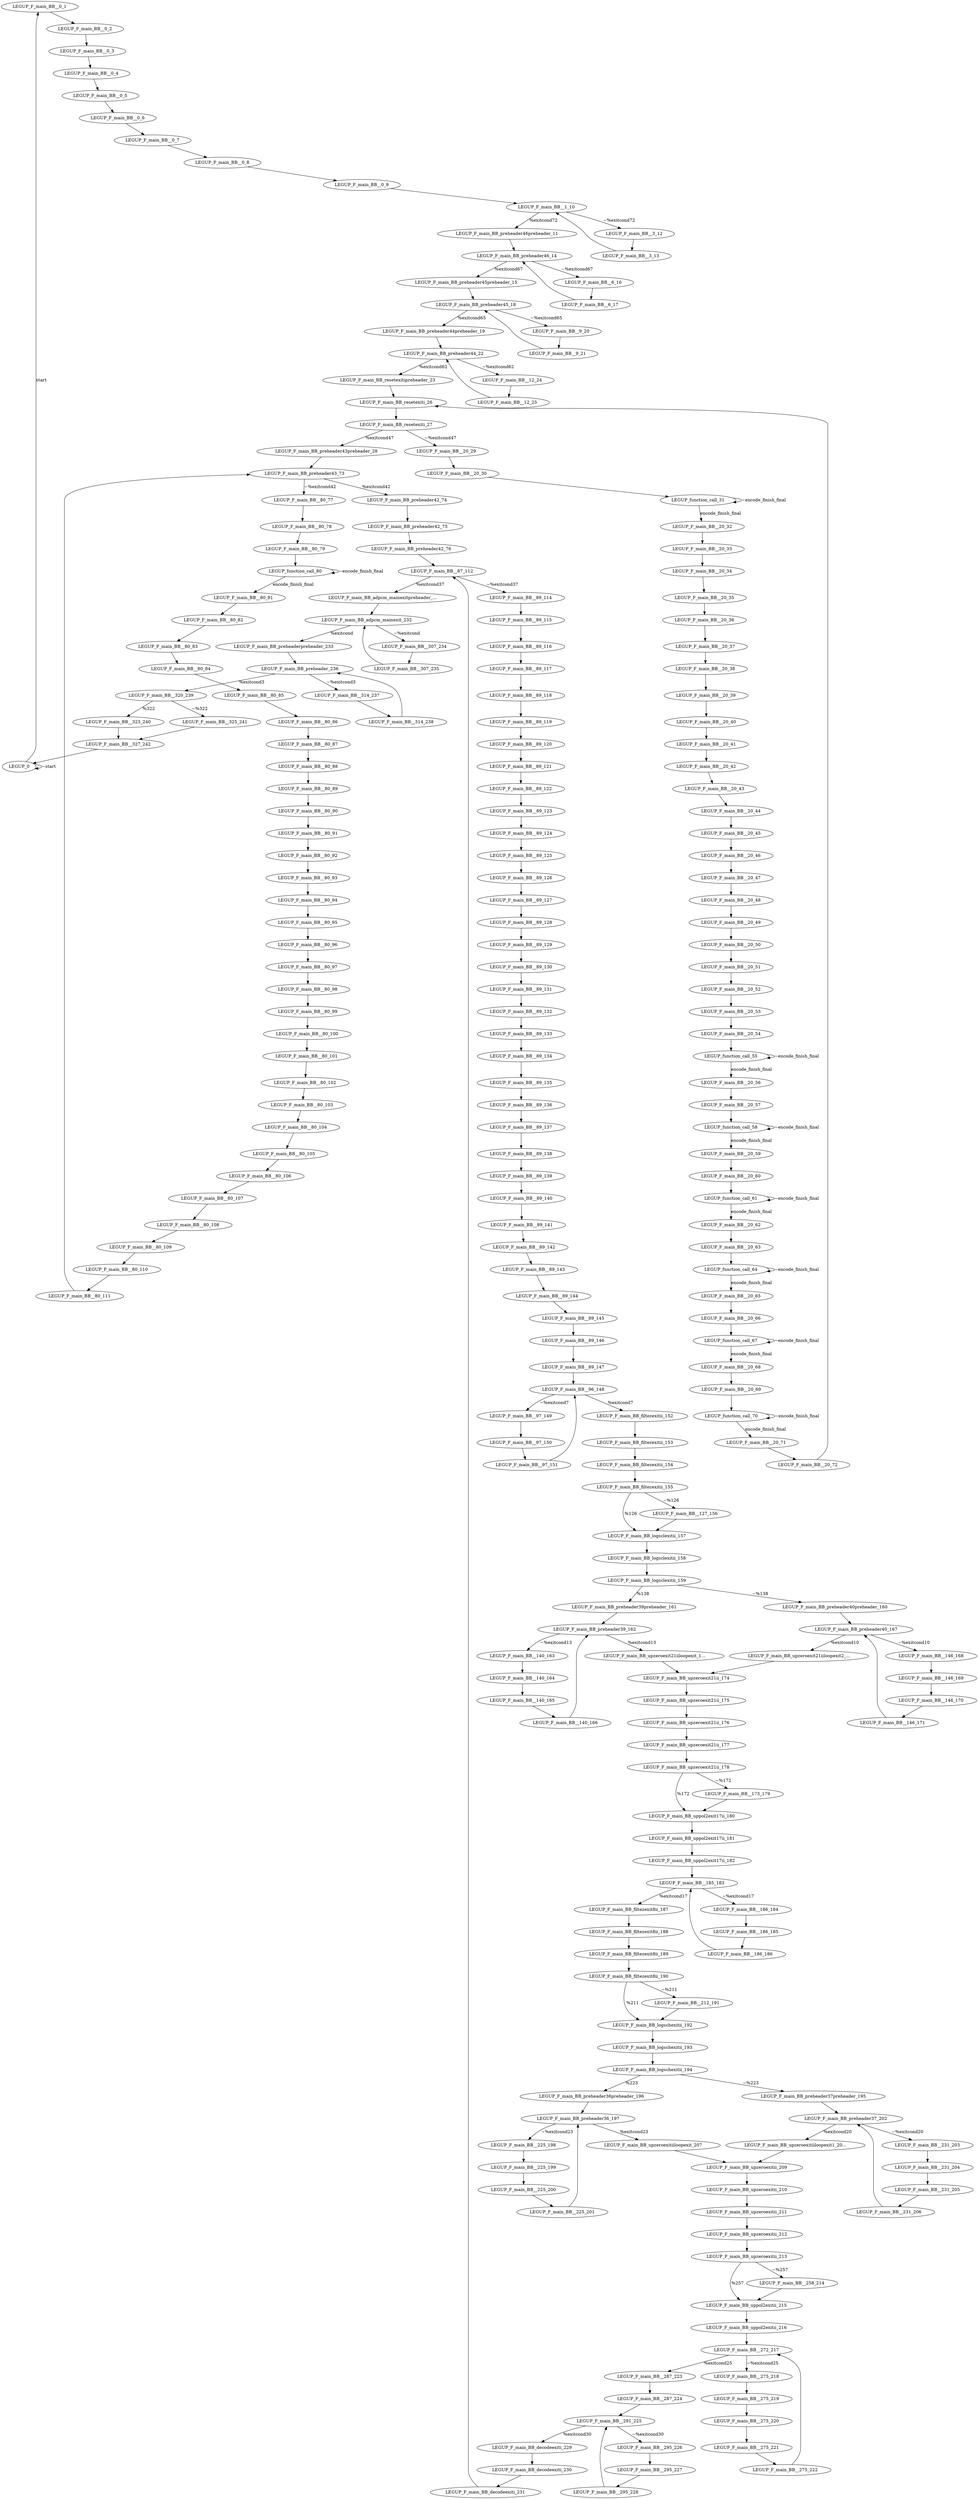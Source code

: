 digraph {
Node0x3250c80[label="LEGUP_F_main_BB__0_1"];
Node0x3250ae0[label="LEGUP_0"];
Node0x3250ae0 -> Node0x3250c80[label="start"];
Node0x3250ae0 -> Node0x3250ae0[label="~start"];
Node0x3257390[label="LEGUP_F_main_BB__0_2"];
Node0x3250c80 -> Node0x3257390;
Node0x32574d0[label="LEGUP_F_main_BB__0_3"];
Node0x3257390 -> Node0x32574d0;
Node0x3257610[label="LEGUP_F_main_BB__0_4"];
Node0x32574d0 -> Node0x3257610;
Node0x3257750[label="LEGUP_F_main_BB__0_5"];
Node0x3257610 -> Node0x3257750;
Node0x3257890[label="LEGUP_F_main_BB__0_6"];
Node0x3257750 -> Node0x3257890;
Node0x32579d0[label="LEGUP_F_main_BB__0_7"];
Node0x3257890 -> Node0x32579d0;
Node0x3257b10[label="LEGUP_F_main_BB__0_8"];
Node0x32579d0 -> Node0x3257b10;
Node0x3257c50[label="LEGUP_F_main_BB__0_9"];
Node0x3257b10 -> Node0x3257c50;
Node0x3250dd0[label="LEGUP_F_main_BB__1_10"];
Node0x3257c50 -> Node0x3250dd0;
Node0x3250f20[label="LEGUP_F_main_BB_preheader46preheader_11"];
Node0x3250dd0 -> Node0x3250f20[label="%exitcond72"];
Node0x3251070[label="LEGUP_F_main_BB__3_12"];
Node0x3250dd0 -> Node0x3251070[label="~%exitcond72"];
Node0x32511c0[label="LEGUP_F_main_BB_preheader46_14"];
Node0x3250f20 -> Node0x32511c0;
Node0x32598c0[label="LEGUP_F_main_BB__3_13"];
Node0x3251070 -> Node0x32598c0;
Node0x32598c0 -> Node0x3250dd0;
Node0x3251310[label="LEGUP_F_main_BB_preheader45preheader_15"];
Node0x32511c0 -> Node0x3251310[label="%exitcond67"];
Node0x3251490[label="LEGUP_F_main_BB__6_16"];
Node0x32511c0 -> Node0x3251490[label="~%exitcond67"];
Node0x3251610[label="LEGUP_F_main_BB_preheader45_18"];
Node0x3251310 -> Node0x3251610;
Node0x3259bc0[label="LEGUP_F_main_BB__6_17"];
Node0x3251490 -> Node0x3259bc0;
Node0x3259bc0 -> Node0x32511c0;
Node0x3251790[label="LEGUP_F_main_BB_preheader44preheader_19"];
Node0x3251610 -> Node0x3251790[label="%exitcond65"];
Node0x3251910[label="LEGUP_F_main_BB__9_20"];
Node0x3251610 -> Node0x3251910[label="~%exitcond65"];
Node0x3251a90[label="LEGUP_F_main_BB_preheader44_22"];
Node0x3251790 -> Node0x3251a90;
Node0x325a400[label="LEGUP_F_main_BB__9_21"];
Node0x3251910 -> Node0x325a400;
Node0x325a400 -> Node0x3251610;
Node0x3251c10[label="LEGUP_F_main_BB_resetexitipreheader_23"];
Node0x3251a90 -> Node0x3251c10[label="%exitcond62"];
Node0x3251d90[label="LEGUP_F_main_BB__12_24"];
Node0x3251a90 -> Node0x3251d90[label="~%exitcond62"];
Node0x3251f10[label="LEGUP_F_main_BB_resetexiti_26"];
Node0x3251c10 -> Node0x3251f10;
Node0x325a740[label="LEGUP_F_main_BB__12_25"];
Node0x3251d90 -> Node0x325a740;
Node0x325a740 -> Node0x3251a90;
Node0x325a8d0[label="LEGUP_F_main_BB_resetexiti_27"];
Node0x3251f10 -> Node0x325a8d0;
Node0x3252090[label="LEGUP_F_main_BB_preheader43preheader_28"];
Node0x325a8d0 -> Node0x3252090[label="%exitcond47"];
Node0x3252210[label="LEGUP_F_main_BB__20_29"];
Node0x325a8d0 -> Node0x3252210[label="~%exitcond47"];
Node0x3252390[label="LEGUP_F_main_BB_preheader43_73"];
Node0x3252090 -> Node0x3252390;
Node0x325abf0[label="LEGUP_F_main_BB__20_30"];
Node0x3252210 -> Node0x325abf0;
Node0x34cae00[label="LEGUP_function_call_31"];
Node0x325abf0 -> Node0x34cae00;
Node0x325acc0[label="LEGUP_F_main_BB__20_32"];
Node0x34cae00 -> Node0x325acc0[label="encode_finish_final"];
Node0x34cae00 -> Node0x34cae00[label="~encode_finish_final"];
Node0x325ad90[label="LEGUP_F_main_BB__20_33"];
Node0x325acc0 -> Node0x325ad90;
Node0x325ae60[label="LEGUP_F_main_BB__20_34"];
Node0x325ad90 -> Node0x325ae60;
Node0x325af30[label="LEGUP_F_main_BB__20_35"];
Node0x325ae60 -> Node0x325af30;
Node0x325b000[label="LEGUP_F_main_BB__20_36"];
Node0x325af30 -> Node0x325b000;
Node0x325b100[label="LEGUP_F_main_BB__20_37"];
Node0x325b000 -> Node0x325b100;
Node0x325b200[label="LEGUP_F_main_BB__20_38"];
Node0x325b100 -> Node0x325b200;
Node0x325b300[label="LEGUP_F_main_BB__20_39"];
Node0x325b200 -> Node0x325b300;
Node0x325b400[label="LEGUP_F_main_BB__20_40"];
Node0x325b300 -> Node0x325b400;
Node0x325b500[label="LEGUP_F_main_BB__20_41"];
Node0x325b400 -> Node0x325b500;
Node0x325b600[label="LEGUP_F_main_BB__20_42"];
Node0x325b500 -> Node0x325b600;
Node0x325b700[label="LEGUP_F_main_BB__20_43"];
Node0x325b600 -> Node0x325b700;
Node0x325b800[label="LEGUP_F_main_BB__20_44"];
Node0x325b700 -> Node0x325b800;
Node0x325b900[label="LEGUP_F_main_BB__20_45"];
Node0x325b800 -> Node0x325b900;
Node0x325ba00[label="LEGUP_F_main_BB__20_46"];
Node0x325b900 -> Node0x325ba00;
Node0x325bb00[label="LEGUP_F_main_BB__20_47"];
Node0x325ba00 -> Node0x325bb00;
Node0x325bc00[label="LEGUP_F_main_BB__20_48"];
Node0x325bb00 -> Node0x325bc00;
Node0x325bd00[label="LEGUP_F_main_BB__20_49"];
Node0x325bc00 -> Node0x325bd00;
Node0x325be00[label="LEGUP_F_main_BB__20_50"];
Node0x325bd00 -> Node0x325be00;
Node0x325bf00[label="LEGUP_F_main_BB__20_51"];
Node0x325be00 -> Node0x325bf00;
Node0x325c000[label="LEGUP_F_main_BB__20_52"];
Node0x325bf00 -> Node0x325c000;
Node0x325c100[label="LEGUP_F_main_BB__20_53"];
Node0x325c000 -> Node0x325c100;
Node0x325c200[label="LEGUP_F_main_BB__20_54"];
Node0x325c100 -> Node0x325c200;
Node0x34d1830[label="LEGUP_function_call_55"];
Node0x325c200 -> Node0x34d1830;
Node0x325c300[label="LEGUP_F_main_BB__20_56"];
Node0x34d1830 -> Node0x325c300[label="encode_finish_final"];
Node0x34d1830 -> Node0x34d1830[label="~encode_finish_final"];
Node0x325c400[label="LEGUP_F_main_BB__20_57"];
Node0x325c300 -> Node0x325c400;
Node0x34d63b0[label="LEGUP_function_call_58"];
Node0x325c400 -> Node0x34d63b0;
Node0x325c500[label="LEGUP_F_main_BB__20_59"];
Node0x34d63b0 -> Node0x325c500[label="encode_finish_final"];
Node0x34d63b0 -> Node0x34d63b0[label="~encode_finish_final"];
Node0x325c600[label="LEGUP_F_main_BB__20_60"];
Node0x325c500 -> Node0x325c600;
Node0x34dad20[label="LEGUP_function_call_61"];
Node0x325c600 -> Node0x34dad20;
Node0x325c700[label="LEGUP_F_main_BB__20_62"];
Node0x34dad20 -> Node0x325c700[label="encode_finish_final"];
Node0x34dad20 -> Node0x34dad20[label="~encode_finish_final"];
Node0x325c800[label="LEGUP_F_main_BB__20_63"];
Node0x325c700 -> Node0x325c800;
Node0x34df0d0[label="LEGUP_function_call_64"];
Node0x325c800 -> Node0x34df0d0;
Node0x325c900[label="LEGUP_F_main_BB__20_65"];
Node0x34df0d0 -> Node0x325c900[label="encode_finish_final"];
Node0x34df0d0 -> Node0x34df0d0[label="~encode_finish_final"];
Node0x325ca00[label="LEGUP_F_main_BB__20_66"];
Node0x325c900 -> Node0x325ca00;
Node0x34e4100[label="LEGUP_function_call_67"];
Node0x325ca00 -> Node0x34e4100;
Node0x325cb00[label="LEGUP_F_main_BB__20_68"];
Node0x34e4100 -> Node0x325cb00[label="encode_finish_final"];
Node0x34e4100 -> Node0x34e4100[label="~encode_finish_final"];
Node0x325cc00[label="LEGUP_F_main_BB__20_69"];
Node0x325cb00 -> Node0x325cc00;
Node0x34e8360[label="LEGUP_function_call_70"];
Node0x325cc00 -> Node0x34e8360;
Node0x325cd00[label="LEGUP_F_main_BB__20_71"];
Node0x34e8360 -> Node0x325cd00[label="encode_finish_final"];
Node0x34e8360 -> Node0x34e8360[label="~encode_finish_final"];
Node0x325ce00[label="LEGUP_F_main_BB__20_72"];
Node0x325cd00 -> Node0x325ce00;
Node0x325ce00 -> Node0x3251f10;
Node0x3252510[label="LEGUP_F_main_BB_preheader42_74"];
Node0x3252390 -> Node0x3252510[label="%exitcond42"];
Node0x3252690[label="LEGUP_F_main_BB__80_77"];
Node0x3252390 -> Node0x3252690[label="~%exitcond42"];
Node0x325f410[label="LEGUP_F_main_BB_preheader42_75"];
Node0x3252510 -> Node0x325f410;
Node0x325f4e0[label="LEGUP_F_main_BB_preheader42_76"];
Node0x325f410 -> Node0x325f4e0;
Node0x3252810[label="LEGUP_F_main_BB__87_112"];
Node0x325f4e0 -> Node0x3252810;
Node0x325a050[label="LEGUP_F_main_BB__80_78"];
Node0x3252690 -> Node0x325a050;
Node0x3260560[label="LEGUP_F_main_BB__80_79"];
Node0x325a050 -> Node0x3260560;
Node0x34ec6b0[label="LEGUP_function_call_80"];
Node0x3260560 -> Node0x34ec6b0;
Node0x3260660[label="LEGUP_F_main_BB__80_81"];
Node0x34ec6b0 -> Node0x3260660[label="encode_finish_final"];
Node0x34ec6b0 -> Node0x34ec6b0[label="~encode_finish_final"];
Node0x3260760[label="LEGUP_F_main_BB__80_82"];
Node0x3260660 -> Node0x3260760;
Node0x3260860[label="LEGUP_F_main_BB__80_83"];
Node0x3260760 -> Node0x3260860;
Node0x3260960[label="LEGUP_F_main_BB__80_84"];
Node0x3260860 -> Node0x3260960;
Node0x3260a60[label="LEGUP_F_main_BB__80_85"];
Node0x3260960 -> Node0x3260a60;
Node0x3260b60[label="LEGUP_F_main_BB__80_86"];
Node0x3260a60 -> Node0x3260b60;
Node0x3260c60[label="LEGUP_F_main_BB__80_87"];
Node0x3260b60 -> Node0x3260c60;
Node0x3260d60[label="LEGUP_F_main_BB__80_88"];
Node0x3260c60 -> Node0x3260d60;
Node0x3260e60[label="LEGUP_F_main_BB__80_89"];
Node0x3260d60 -> Node0x3260e60;
Node0x3260f60[label="LEGUP_F_main_BB__80_90"];
Node0x3260e60 -> Node0x3260f60;
Node0x3261060[label="LEGUP_F_main_BB__80_91"];
Node0x3260f60 -> Node0x3261060;
Node0x3261160[label="LEGUP_F_main_BB__80_92"];
Node0x3261060 -> Node0x3261160;
Node0x3261260[label="LEGUP_F_main_BB__80_93"];
Node0x3261160 -> Node0x3261260;
Node0x3261360[label="LEGUP_F_main_BB__80_94"];
Node0x3261260 -> Node0x3261360;
Node0x3261460[label="LEGUP_F_main_BB__80_95"];
Node0x3261360 -> Node0x3261460;
Node0x3261560[label="LEGUP_F_main_BB__80_96"];
Node0x3261460 -> Node0x3261560;
Node0x3261660[label="LEGUP_F_main_BB__80_97"];
Node0x3261560 -> Node0x3261660;
Node0x3261760[label="LEGUP_F_main_BB__80_98"];
Node0x3261660 -> Node0x3261760;
Node0x3261860[label="LEGUP_F_main_BB__80_99"];
Node0x3261760 -> Node0x3261860;
Node0x3261960[label="LEGUP_F_main_BB__80_100"];
Node0x3261860 -> Node0x3261960;
Node0x3261a60[label="LEGUP_F_main_BB__80_101"];
Node0x3261960 -> Node0x3261a60;
Node0x3261b60[label="LEGUP_F_main_BB__80_102"];
Node0x3261a60 -> Node0x3261b60;
Node0x3261c60[label="LEGUP_F_main_BB__80_103"];
Node0x3261b60 -> Node0x3261c60;
Node0x3261d60[label="LEGUP_F_main_BB__80_104"];
Node0x3261c60 -> Node0x3261d60;
Node0x3261e60[label="LEGUP_F_main_BB__80_105"];
Node0x3261d60 -> Node0x3261e60;
Node0x3261f60[label="LEGUP_F_main_BB__80_106"];
Node0x3261e60 -> Node0x3261f60;
Node0x3262060[label="LEGUP_F_main_BB__80_107"];
Node0x3261f60 -> Node0x3262060;
Node0x3262160[label="LEGUP_F_main_BB__80_108"];
Node0x3262060 -> Node0x3262160;
Node0x3262260[label="LEGUP_F_main_BB__80_109"];
Node0x3262160 -> Node0x3262260;
Node0x3262360[label="LEGUP_F_main_BB__80_110"];
Node0x3262260 -> Node0x3262360;
Node0x3262460[label="LEGUP_F_main_BB__80_111"];
Node0x3262360 -> Node0x3262460;
Node0x3262460 -> Node0x3252390;
Node0x3252990[label="LEGUP_F_main_BB_adpcm_mainexitpreheader_..."];
Node0x3252810 -> Node0x3252990[label="%exitcond37"];
Node0x3252b10[label="LEGUP_F_main_BB__89_114"];
Node0x3252810 -> Node0x3252b10[label="~%exitcond37"];
Node0x3256590[label="LEGUP_F_main_BB_adpcm_mainexit_232"];
Node0x3252990 -> Node0x3256590;
Node0x3260150[label="LEGUP_F_main_BB__89_115"];
Node0x3252b10 -> Node0x3260150;
Node0x3260220[label="LEGUP_F_main_BB__89_116"];
Node0x3260150 -> Node0x3260220;
Node0x3260320[label="LEGUP_F_main_BB__89_117"];
Node0x3260220 -> Node0x3260320;
Node0x3260420[label="LEGUP_F_main_BB__89_118"];
Node0x3260320 -> Node0x3260420;
Node0x3266700[label="LEGUP_F_main_BB__89_119"];
Node0x3260420 -> Node0x3266700;
Node0x3266800[label="LEGUP_F_main_BB__89_120"];
Node0x3266700 -> Node0x3266800;
Node0x3266900[label="LEGUP_F_main_BB__89_121"];
Node0x3266800 -> Node0x3266900;
Node0x3266a00[label="LEGUP_F_main_BB__89_122"];
Node0x3266900 -> Node0x3266a00;
Node0x3266b00[label="LEGUP_F_main_BB__89_123"];
Node0x3266a00 -> Node0x3266b00;
Node0x3266c00[label="LEGUP_F_main_BB__89_124"];
Node0x3266b00 -> Node0x3266c00;
Node0x3266d00[label="LEGUP_F_main_BB__89_125"];
Node0x3266c00 -> Node0x3266d00;
Node0x3266e00[label="LEGUP_F_main_BB__89_126"];
Node0x3266d00 -> Node0x3266e00;
Node0x3266f00[label="LEGUP_F_main_BB__89_127"];
Node0x3266e00 -> Node0x3266f00;
Node0x3267000[label="LEGUP_F_main_BB__89_128"];
Node0x3266f00 -> Node0x3267000;
Node0x3267100[label="LEGUP_F_main_BB__89_129"];
Node0x3267000 -> Node0x3267100;
Node0x3267200[label="LEGUP_F_main_BB__89_130"];
Node0x3267100 -> Node0x3267200;
Node0x3267300[label="LEGUP_F_main_BB__89_131"];
Node0x3267200 -> Node0x3267300;
Node0x3267400[label="LEGUP_F_main_BB__89_132"];
Node0x3267300 -> Node0x3267400;
Node0x3267500[label="LEGUP_F_main_BB__89_133"];
Node0x3267400 -> Node0x3267500;
Node0x32585a0[label="LEGUP_F_main_BB__89_134"];
Node0x3267500 -> Node0x32585a0;
Node0x32586a0[label="LEGUP_F_main_BB__89_135"];
Node0x32585a0 -> Node0x32586a0;
Node0x32587a0[label="LEGUP_F_main_BB__89_136"];
Node0x32586a0 -> Node0x32587a0;
Node0x32588a0[label="LEGUP_F_main_BB__89_137"];
Node0x32587a0 -> Node0x32588a0;
Node0x32589a0[label="LEGUP_F_main_BB__89_138"];
Node0x32588a0 -> Node0x32589a0;
Node0x3258aa0[label="LEGUP_F_main_BB__89_139"];
Node0x32589a0 -> Node0x3258aa0;
Node0x3258ba0[label="LEGUP_F_main_BB__89_140"];
Node0x3258aa0 -> Node0x3258ba0;
Node0x3258ca0[label="LEGUP_F_main_BB__89_141"];
Node0x3258ba0 -> Node0x3258ca0;
Node0x3258da0[label="LEGUP_F_main_BB__89_142"];
Node0x3258ca0 -> Node0x3258da0;
Node0x3258ea0[label="LEGUP_F_main_BB__89_143"];
Node0x3258da0 -> Node0x3258ea0;
Node0x3258fa0[label="LEGUP_F_main_BB__89_144"];
Node0x3258ea0 -> Node0x3258fa0;
Node0x32590a0[label="LEGUP_F_main_BB__89_145"];
Node0x3258fa0 -> Node0x32590a0;
Node0x32591a0[label="LEGUP_F_main_BB__89_146"];
Node0x32590a0 -> Node0x32591a0;
Node0x32592a0[label="LEGUP_F_main_BB__89_147"];
Node0x32591a0 -> Node0x32592a0;
Node0x3252c90[label="LEGUP_F_main_BB__96_148"];
Node0x32592a0 -> Node0x3252c90;
Node0x3252f90[label="LEGUP_F_main_BB_filtezexitii_152"];
Node0x3252c90 -> Node0x3252f90[label="%exitcond7"];
Node0x3252e10[label="LEGUP_F_main_BB__97_149"];
Node0x3252c90 -> Node0x3252e10[label="~%exitcond7"];
Node0x325dbd0[label="LEGUP_F_main_BB__97_150"];
Node0x3252e10 -> Node0x325dbd0;
Node0x325dca0[label="LEGUP_F_main_BB__97_151"];
Node0x325dbd0 -> Node0x325dca0;
Node0x325dca0 -> Node0x3252c90;
Node0x325ef00[label="LEGUP_F_main_BB_filtezexitii_153"];
Node0x3252f90 -> Node0x325ef00;
Node0x325efd0[label="LEGUP_F_main_BB_filtezexitii_154"];
Node0x325ef00 -> Node0x325efd0;
Node0x325f0a0[label="LEGUP_F_main_BB_filtezexitii_155"];
Node0x325efd0 -> Node0x325f0a0;
Node0x3253290[label="LEGUP_F_main_BB_logsclexitii_157"];
Node0x325f0a0 -> Node0x3253290[label="%126"];
Node0x3253110[label="LEGUP_F_main_BB__127_156"];
Node0x325f0a0 -> Node0x3253110[label="~%126"];
Node0x3253110 -> Node0x3253290;
Node0x325d520[label="LEGUP_F_main_BB_logsclexitii_158"];
Node0x3253290 -> Node0x325d520;
Node0x325d5f0[label="LEGUP_F_main_BB_logsclexitii_159"];
Node0x325d520 -> Node0x325d5f0;
Node0x3253590[label="LEGUP_F_main_BB_preheader39preheader_161"];
Node0x325d5f0 -> Node0x3253590[label="%138"];
Node0x3253410[label="LEGUP_F_main_BB_preheader40preheader_160"];
Node0x325d5f0 -> Node0x3253410[label="~%138"];
Node0x3253a10[label="LEGUP_F_main_BB_preheader40_167"];
Node0x3253410 -> Node0x3253a10;
Node0x3253710[label="LEGUP_F_main_BB_preheader39_162"];
Node0x3253590 -> Node0x3253710;
Node0x3253d10[label="LEGUP_F_main_BB_upzeroexit21iiloopexit_1..."];
Node0x3253710 -> Node0x3253d10[label="%exitcond13"];
Node0x3253890[label="LEGUP_F_main_BB__140_163"];
Node0x3253710 -> Node0x3253890[label="~%exitcond13"];
Node0x325ffd0[label="LEGUP_F_main_BB__140_164"];
Node0x3253890 -> Node0x325ffd0;
Node0x325df80[label="LEGUP_F_main_BB__140_165"];
Node0x325ffd0 -> Node0x325df80;
Node0x325e050[label="LEGUP_F_main_BB__140_166"];
Node0x325df80 -> Node0x325e050;
Node0x325e050 -> Node0x3253710;
Node0x3253e90[label="LEGUP_F_main_BB_upzeroexit21iiloopexit2_..."];
Node0x3253a10 -> Node0x3253e90[label="%exitcond10"];
Node0x3253b90[label="LEGUP_F_main_BB__146_168"];
Node0x3253a10 -> Node0x3253b90[label="~%exitcond10"];
Node0x325e360[label="LEGUP_F_main_BB__146_169"];
Node0x3253b90 -> Node0x325e360;
Node0x325e430[label="LEGUP_F_main_BB__146_170"];
Node0x325e360 -> Node0x325e430;
Node0x325e500[label="LEGUP_F_main_BB__146_171"];
Node0x325e430 -> Node0x325e500;
Node0x325e500 -> Node0x3253a10;
Node0x3254010[label="LEGUP_F_main_BB_upzeroexit21ii_174"];
Node0x3253d10 -> Node0x3254010;
Node0x3253e90 -> Node0x3254010;
Node0x325e810[label="LEGUP_F_main_BB_upzeroexit21ii_175"];
Node0x3254010 -> Node0x325e810;
Node0x325e8e0[label="LEGUP_F_main_BB_upzeroexit21ii_176"];
Node0x325e810 -> Node0x325e8e0;
Node0x325e9b0[label="LEGUP_F_main_BB_upzeroexit21ii_177"];
Node0x325e8e0 -> Node0x325e9b0;
Node0x325ea80[label="LEGUP_F_main_BB_upzeroexit21ii_178"];
Node0x325e9b0 -> Node0x325ea80;
Node0x3254310[label="LEGUP_F_main_BB_uppol2exit17ii_180"];
Node0x325ea80 -> Node0x3254310[label="%172"];
Node0x3254190[label="LEGUP_F_main_BB__173_179"];
Node0x325ea80 -> Node0x3254190[label="~%172"];
Node0x3254190 -> Node0x3254310;
Node0x31cef70[label="LEGUP_F_main_BB_uppol2exit17ii_181"];
Node0x3254310 -> Node0x31cef70;
Node0x31cf040[label="LEGUP_F_main_BB_uppol2exit17ii_182"];
Node0x31cef70 -> Node0x31cf040;
Node0x3254490[label="LEGUP_F_main_BB__185_183"];
Node0x31cf040 -> Node0x3254490;
Node0x3254790[label="LEGUP_F_main_BB_filtezexit8ii_187"];
Node0x3254490 -> Node0x3254790[label="%exitcond17"];
Node0x3254610[label="LEGUP_F_main_BB__186_184"];
Node0x3254490 -> Node0x3254610[label="~%exitcond17"];
Node0x31cf2e0[label="LEGUP_F_main_BB__186_185"];
Node0x3254610 -> Node0x31cf2e0;
Node0x31cf3b0[label="LEGUP_F_main_BB__186_186"];
Node0x31cf2e0 -> Node0x31cf3b0;
Node0x31cf3b0 -> Node0x3254490;
Node0x31cf5c0[label="LEGUP_F_main_BB_filtezexit8ii_188"];
Node0x3254790 -> Node0x31cf5c0;
Node0x31cf690[label="LEGUP_F_main_BB_filtezexit8ii_189"];
Node0x31cf5c0 -> Node0x31cf690;
Node0x31cf760[label="LEGUP_F_main_BB_filtezexit8ii_190"];
Node0x31cf690 -> Node0x31cf760;
Node0x3254a90[label="LEGUP_F_main_BB_logschexitii_192"];
Node0x31cf760 -> Node0x3254a90[label="%211"];
Node0x3254910[label="LEGUP_F_main_BB__212_191"];
Node0x31cf760 -> Node0x3254910[label="~%211"];
Node0x3254910 -> Node0x3254a90;
Node0x31d0e50[label="LEGUP_F_main_BB_logschexitii_193"];
Node0x3254a90 -> Node0x31d0e50;
Node0x31d0f20[label="LEGUP_F_main_BB_logschexitii_194"];
Node0x31d0e50 -> Node0x31d0f20;
Node0x3254d90[label="LEGUP_F_main_BB_preheader36preheader_196"];
Node0x31d0f20 -> Node0x3254d90[label="%223"];
Node0x3254c10[label="LEGUP_F_main_BB_preheader37preheader_195"];
Node0x31d0f20 -> Node0x3254c10[label="~%223"];
Node0x3255210[label="LEGUP_F_main_BB_preheader37_202"];
Node0x3254c10 -> Node0x3255210;
Node0x3254f10[label="LEGUP_F_main_BB_preheader36_197"];
Node0x3254d90 -> Node0x3254f10;
Node0x3255510[label="LEGUP_F_main_BB_upzeroexitiiloopexit_207"];
Node0x3254f10 -> Node0x3255510[label="%exitcond23"];
Node0x3255090[label="LEGUP_F_main_BB__225_198"];
Node0x3254f10 -> Node0x3255090[label="~%exitcond23"];
Node0x325fad0[label="LEGUP_F_main_BB__225_199"];
Node0x3255090 -> Node0x325fad0;
Node0x325fba0[label="LEGUP_F_main_BB__225_200"];
Node0x325fad0 -> Node0x325fba0;
Node0x31d1200[label="LEGUP_F_main_BB__225_201"];
Node0x325fba0 -> Node0x31d1200;
Node0x31d1200 -> Node0x3254f10;
Node0x3255690[label="LEGUP_F_main_BB_upzeroexitiiloopexit1_20..."];
Node0x3255210 -> Node0x3255690[label="%exitcond20"];
Node0x3255390[label="LEGUP_F_main_BB__231_203"];
Node0x3255210 -> Node0x3255390[label="~%exitcond20"];
Node0x31d1620[label="LEGUP_F_main_BB__231_204"];
Node0x3255390 -> Node0x31d1620;
Node0x31d16f0[label="LEGUP_F_main_BB__231_205"];
Node0x31d1620 -> Node0x31d16f0;
Node0x31d17c0[label="LEGUP_F_main_BB__231_206"];
Node0x31d16f0 -> Node0x31d17c0;
Node0x31d17c0 -> Node0x3255210;
Node0x3255810[label="LEGUP_F_main_BB_upzeroexitii_209"];
Node0x3255510 -> Node0x3255810;
Node0x3255690 -> Node0x3255810;
Node0x31d1a90[label="LEGUP_F_main_BB_upzeroexitii_210"];
Node0x3255810 -> Node0x31d1a90;
Node0x31d1b60[label="LEGUP_F_main_BB_upzeroexitii_211"];
Node0x31d1a90 -> Node0x31d1b60;
Node0x31d1c30[label="LEGUP_F_main_BB_upzeroexitii_212"];
Node0x31d1b60 -> Node0x31d1c30;
Node0x31d1d00[label="LEGUP_F_main_BB_upzeroexitii_213"];
Node0x31d1c30 -> Node0x31d1d00;
Node0x3255b10[label="LEGUP_F_main_BB_uppol2exitii_215"];
Node0x31d1d00 -> Node0x3255b10[label="%257"];
Node0x3255990[label="LEGUP_F_main_BB__258_214"];
Node0x31d1d00 -> Node0x3255990[label="~%257"];
Node0x3255990 -> Node0x3255b10;
Node0x31cfde0[label="LEGUP_F_main_BB_uppol2exitii_216"];
Node0x3255b10 -> Node0x31cfde0;
Node0x3255c90[label="LEGUP_F_main_BB__272_217"];
Node0x31cfde0 -> Node0x3255c90;
Node0x3255f90[label="LEGUP_F_main_BB__287_223"];
Node0x3255c90 -> Node0x3255f90[label="%exitcond25"];
Node0x3255e10[label="LEGUP_F_main_BB__275_218"];
Node0x3255c90 -> Node0x3255e10[label="~%exitcond25"];
Node0x31d0190[label="LEGUP_F_main_BB__275_219"];
Node0x3255e10 -> Node0x31d0190;
Node0x31d0260[label="LEGUP_F_main_BB__275_220"];
Node0x31d0190 -> Node0x31d0260;
Node0x31d0330[label="LEGUP_F_main_BB__275_221"];
Node0x31d0260 -> Node0x31d0330;
Node0x31d0400[label="LEGUP_F_main_BB__275_222"];
Node0x31d0330 -> Node0x31d0400;
Node0x31d0400 -> Node0x3255c90;
Node0x31d0780[label="LEGUP_F_main_BB__287_224"];
Node0x3255f90 -> Node0x31d0780;
Node0x3256110[label="LEGUP_F_main_BB__291_225"];
Node0x31d0780 -> Node0x3256110;
Node0x3256410[label="LEGUP_F_main_BB_decodeexiti_229"];
Node0x3256110 -> Node0x3256410[label="%exitcond30"];
Node0x3256290[label="LEGUP_F_main_BB__295_226"];
Node0x3256110 -> Node0x3256290[label="~%exitcond30"];
Node0x31d0950[label="LEGUP_F_main_BB__295_227"];
Node0x3256290 -> Node0x31d0950;
Node0x31d0a20[label="LEGUP_F_main_BB__295_228"];
Node0x31d0950 -> Node0x31d0a20;
Node0x31d0a20 -> Node0x3256110;
Node0x32626e0[label="LEGUP_F_main_BB_decodeexiti_230"];
Node0x3256410 -> Node0x32626e0;
Node0x32627b0[label="LEGUP_F_main_BB_decodeexiti_231"];
Node0x32626e0 -> Node0x32627b0;
Node0x32627b0 -> Node0x3252810;
Node0x3256710[label="LEGUP_F_main_BB_preheaderpreheader_233"];
Node0x3256590 -> Node0x3256710[label="%exitcond"];
Node0x3256890[label="LEGUP_F_main_BB__307_234"];
Node0x3256590 -> Node0x3256890[label="~%exitcond"];
Node0x3256a10[label="LEGUP_F_main_BB_preheader_236"];
Node0x3256710 -> Node0x3256a10;
Node0x3262bd0[label="LEGUP_F_main_BB__307_235"];
Node0x3256890 -> Node0x3262bd0;
Node0x3262bd0 -> Node0x3256590;
Node0x3256d10[label="LEGUP_F_main_BB__320_239"];
Node0x3256a10 -> Node0x3256d10[label="%exitcond3"];
Node0x3256b90[label="LEGUP_F_main_BB__314_237"];
Node0x3256a10 -> Node0x3256b90[label="~%exitcond3"];
Node0x3262e20[label="LEGUP_F_main_BB__314_238"];
Node0x3256b90 -> Node0x3262e20;
Node0x3262e20 -> Node0x3256a10;
Node0x3256e90[label="LEGUP_F_main_BB__323_240"];
Node0x3256d10 -> Node0x3256e90[label="%322"];
Node0x3257010[label="LEGUP_F_main_BB__325_241"];
Node0x3256d10 -> Node0x3257010[label="~%322"];
Node0x3257190[label="LEGUP_F_main_BB__327_242"];
Node0x3256e90 -> Node0x3257190;
Node0x3257010 -> Node0x3257190;
Node0x3257190 -> Node0x3250ae0;
}
